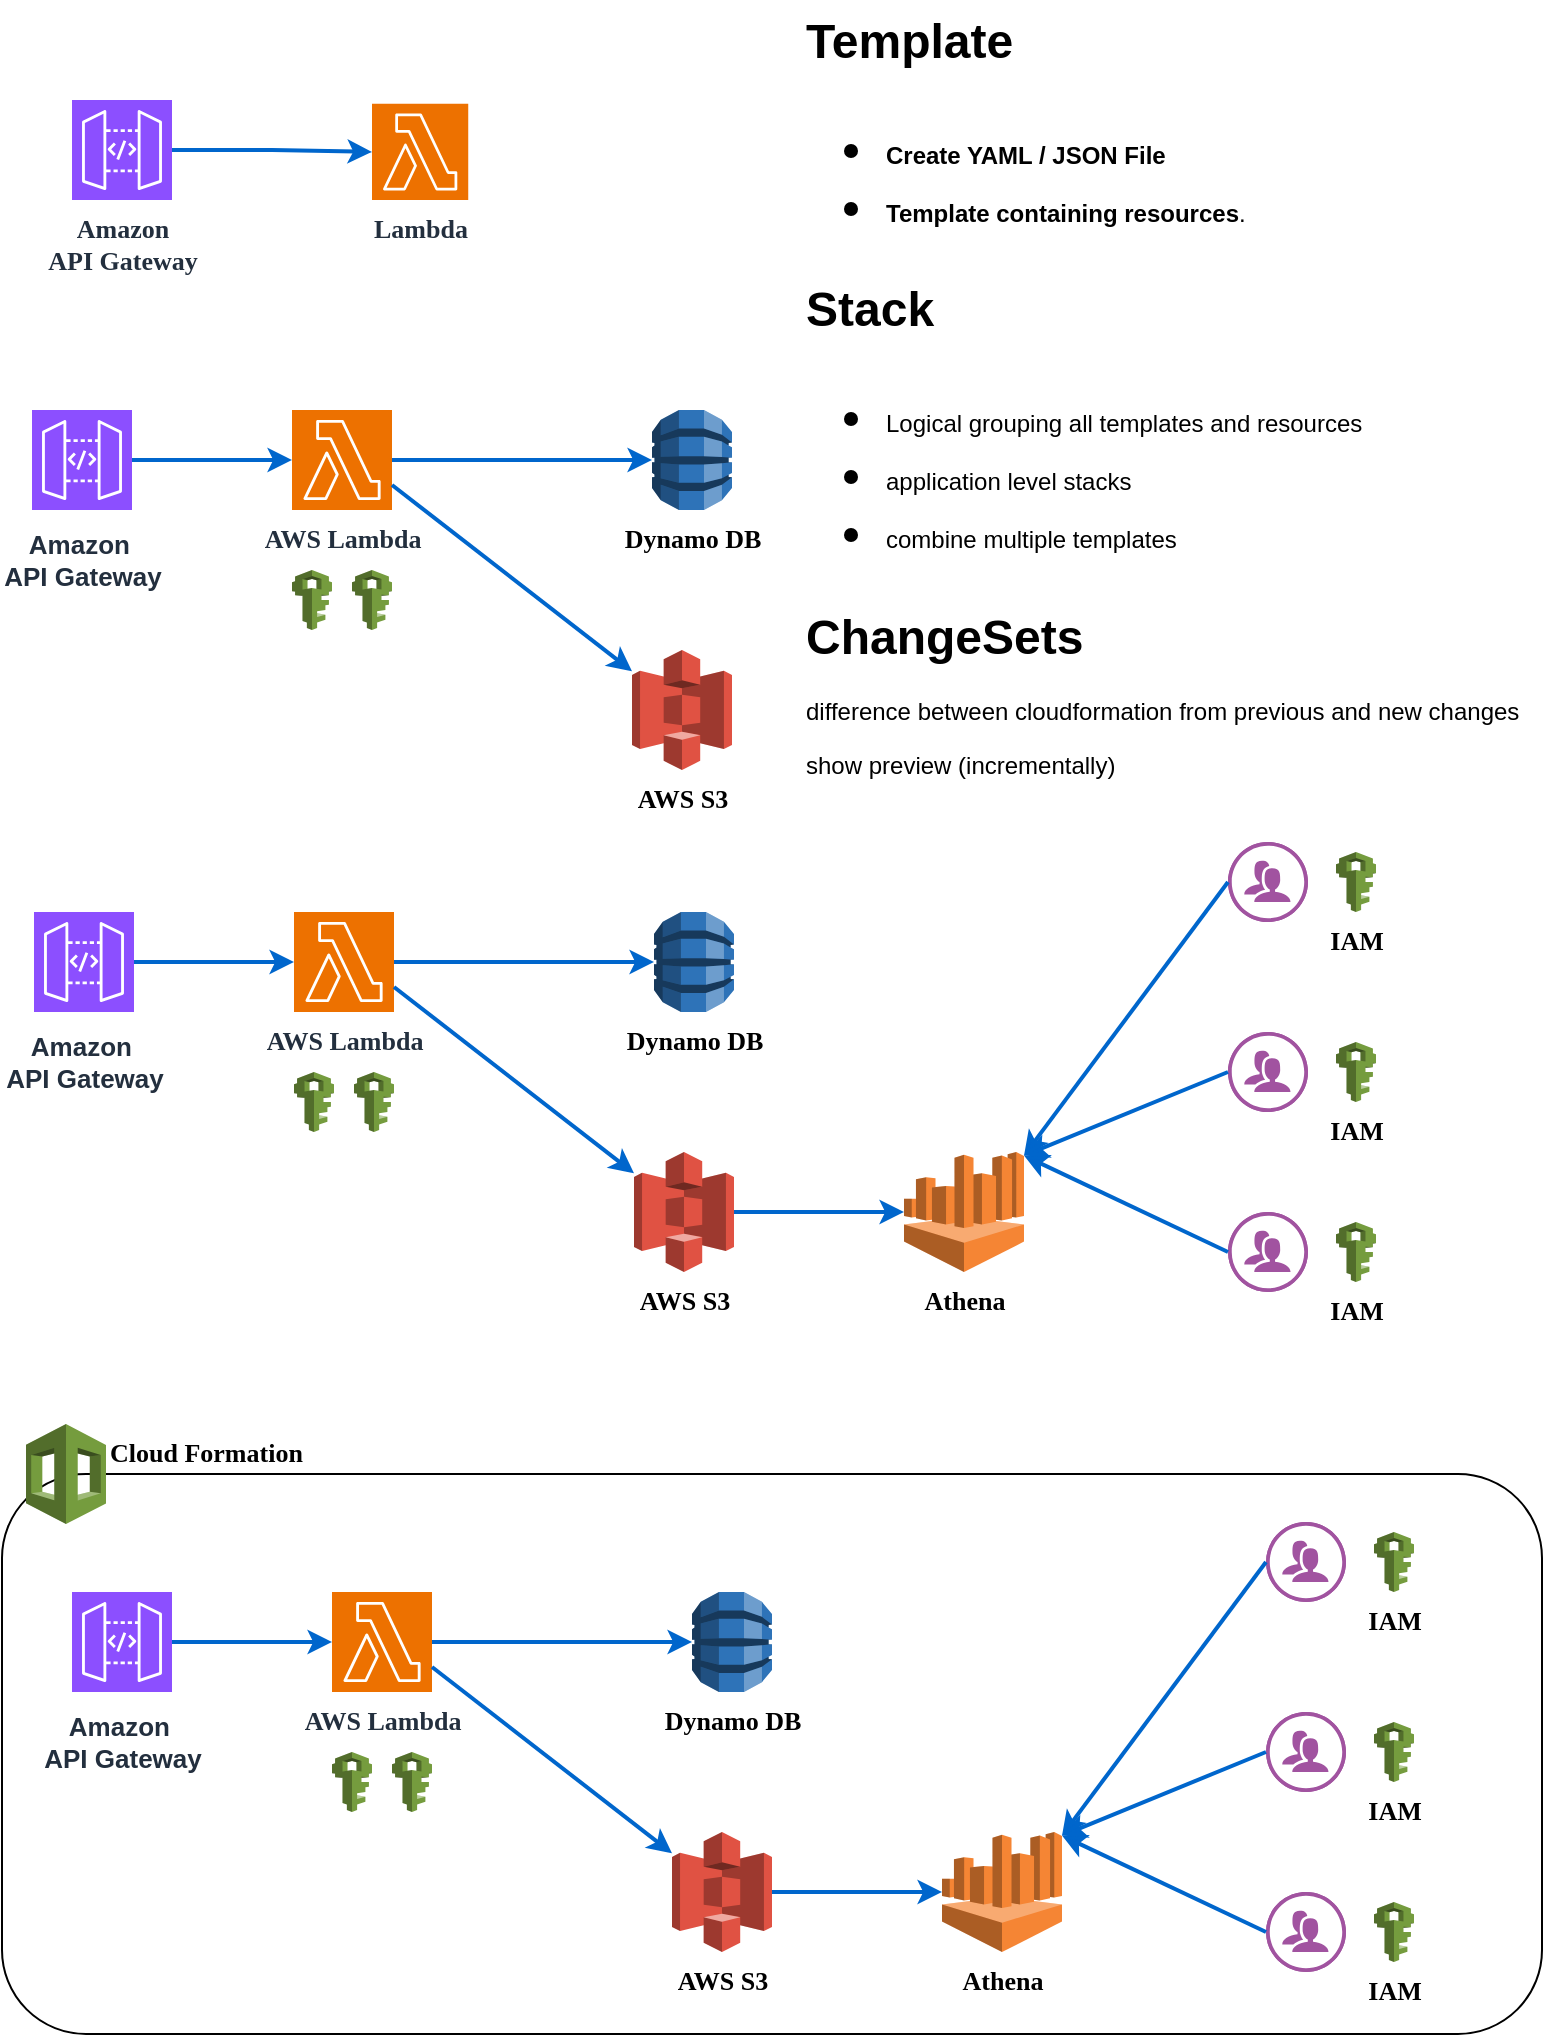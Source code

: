 <mxfile version="26.0.16">
  <diagram name="AWS - Cloud Fomrmation" id="aZEKCqolhBAyi9wqwAzr">
    <mxGraphModel dx="1308" dy="858" grid="1" gridSize="10" guides="1" tooltips="1" connect="1" arrows="1" fold="1" page="1" pageScale="1" pageWidth="850" pageHeight="1100" math="0" shadow="0">
      <root>
        <mxCell id="0" />
        <mxCell id="1" parent="0" />
        <mxCell id="V_hFDK-3DVVq3nH4Hdd5-1" value="Amazon&lt;div&gt;API Gateway&lt;/div&gt;" style="sketch=0;points=[[0,0,0],[0.25,0,0],[0.5,0,0],[0.75,0,0],[1,0,0],[0,1,0],[0.25,1,0],[0.5,1,0],[0.75,1,0],[1,1,0],[0,0.25,0],[0,0.5,0],[0,0.75,0],[1,0.25,0],[1,0.5,0],[1,0.75,0]];outlineConnect=0;fontColor=#232F3E;fillColor=#8C4FFF;strokeColor=#ffffff;dashed=0;verticalLabelPosition=bottom;verticalAlign=top;align=center;html=1;fontSize=13;fontStyle=1;aspect=fixed;shape=mxgraph.aws4.resourceIcon;resIcon=mxgraph.aws4.api_gateway;fontFamily=Verdana;" vertex="1" parent="1">
          <mxGeometry x="75" y="70" width="50" height="50" as="geometry" />
        </mxCell>
        <mxCell id="V_hFDK-3DVVq3nH4Hdd5-2" value="Lambda" style="sketch=0;points=[[0,0,0],[0.25,0,0],[0.5,0,0],[0.75,0,0],[1,0,0],[0,1,0],[0.25,1,0],[0.5,1,0],[0.75,1,0],[1,1,0],[0,0.25,0],[0,0.5,0],[0,0.75,0],[1,0.25,0],[1,0.5,0],[1,0.75,0]];outlineConnect=0;fontColor=#232F3E;fillColor=#ED7100;strokeColor=#ffffff;dashed=0;verticalLabelPosition=bottom;verticalAlign=top;align=center;html=1;fontSize=13;fontStyle=1;aspect=fixed;shape=mxgraph.aws4.resourceIcon;resIcon=mxgraph.aws4.lambda;fontFamily=Verdana;" vertex="1" parent="1">
          <mxGeometry x="225" y="71.88" width="48.12" height="48.12" as="geometry" />
        </mxCell>
        <mxCell id="V_hFDK-3DVVq3nH4Hdd5-3" style="edgeStyle=orthogonalEdgeStyle;rounded=0;orthogonalLoop=1;jettySize=auto;html=1;exitX=1;exitY=0.5;exitDx=0;exitDy=0;exitPerimeter=0;entryX=0;entryY=0.5;entryDx=0;entryDy=0;entryPerimeter=0;strokeColor=light-dark(#0066CC,#EDEDED);strokeWidth=2;" edge="1" parent="1" source="V_hFDK-3DVVq3nH4Hdd5-1" target="V_hFDK-3DVVq3nH4Hdd5-2">
          <mxGeometry relative="1" as="geometry" />
        </mxCell>
        <mxCell id="V_hFDK-3DVVq3nH4Hdd5-4" style="edgeStyle=orthogonalEdgeStyle;rounded=0;orthogonalLoop=1;jettySize=auto;html=1;exitX=1;exitY=0.5;exitDx=0;exitDy=0;exitPerimeter=0;fontColor=#FF8000;labelBackgroundColor=none;strokeColor=light-dark(#0066CC,#EDEDED);strokeWidth=2;" edge="1" parent="1" source="V_hFDK-3DVVq3nH4Hdd5-5" target="V_hFDK-3DVVq3nH4Hdd5-6">
          <mxGeometry relative="1" as="geometry" />
        </mxCell>
        <mxCell id="V_hFDK-3DVVq3nH4Hdd5-5" value="&lt;h4&gt;&lt;font style=&quot;font-size: 13px;&quot;&gt;Amazon&amp;nbsp;&lt;br&gt;&lt;span style=&quot;background-color: transparent; color: light-dark(rgb(35, 47, 62), rgb(189, 199, 212));&quot;&gt;&lt;font style=&quot;&quot;&gt;API Gateway&lt;/font&gt;&lt;/span&gt;&lt;/font&gt;&lt;/h4&gt;" style="sketch=0;points=[[0,0,0],[0.25,0,0],[0.5,0,0],[0.75,0,0],[1,0,0],[0,1,0],[0.25,1,0],[0.5,1,0],[0.75,1,0],[1,1,0],[0,0.25,0],[0,0.5,0],[0,0.75,0],[1,0.25,0],[1,0.5,0],[1,0.75,0]];outlineConnect=0;fontColor=#232F3E;fillColor=#8C4FFF;strokeColor=#ffffff;dashed=0;verticalLabelPosition=bottom;verticalAlign=middle;align=center;html=1;fontSize=12;fontStyle=0;aspect=fixed;shape=mxgraph.aws4.resourceIcon;resIcon=mxgraph.aws4.api_gateway;" vertex="1" parent="1">
          <mxGeometry x="56" y="476" width="50" height="50" as="geometry" />
        </mxCell>
        <mxCell id="V_hFDK-3DVVq3nH4Hdd5-6" value="AWS Lambda" style="sketch=0;points=[[0,0,0],[0.25,0,0],[0.5,0,0],[0.75,0,0],[1,0,0],[0,1,0],[0.25,1,0],[0.5,1,0],[0.75,1,0],[1,1,0],[0,0.25,0],[0,0.5,0],[0,0.75,0],[1,0.25,0],[1,0.5,0],[1,0.75,0]];outlineConnect=0;fontColor=#232F3E;fillColor=#ED7100;strokeColor=#ffffff;dashed=0;verticalLabelPosition=bottom;verticalAlign=top;align=center;html=1;fontSize=13;fontStyle=1;aspect=fixed;shape=mxgraph.aws4.resourceIcon;resIcon=mxgraph.aws4.lambda;fontFamily=Verdana;" vertex="1" parent="1">
          <mxGeometry x="186" y="476" width="50" height="50" as="geometry" />
        </mxCell>
        <mxCell id="V_hFDK-3DVVq3nH4Hdd5-7" value="Dynamo DB" style="outlineConnect=0;dashed=0;verticalLabelPosition=bottom;verticalAlign=top;align=center;html=1;shape=mxgraph.aws3.dynamo_db;fillColor=#2E73B8;gradientColor=none;fontSize=13;fontFamily=Verdana;fontStyle=1" vertex="1" parent="1">
          <mxGeometry x="366" y="476" width="40" height="50" as="geometry" />
        </mxCell>
        <mxCell id="V_hFDK-3DVVq3nH4Hdd5-8" style="edgeStyle=orthogonalEdgeStyle;rounded=0;orthogonalLoop=1;jettySize=auto;html=1;exitX=1;exitY=0.5;exitDx=0;exitDy=0;exitPerimeter=0;strokeColor=light-dark(#0066CC,#EDEDED);strokeWidth=2;" edge="1" parent="1" source="V_hFDK-3DVVq3nH4Hdd5-9" target="V_hFDK-3DVVq3nH4Hdd5-12">
          <mxGeometry relative="1" as="geometry" />
        </mxCell>
        <mxCell id="V_hFDK-3DVVq3nH4Hdd5-9" value="AWS S3" style="outlineConnect=0;dashed=0;verticalLabelPosition=bottom;verticalAlign=top;align=center;html=1;shape=mxgraph.aws3.s3;fillColor=#E05243;gradientColor=none;fontSize=13;fontFamily=Verdana;fontStyle=1" vertex="1" parent="1">
          <mxGeometry x="356" y="596" width="50" height="60" as="geometry" />
        </mxCell>
        <mxCell id="V_hFDK-3DVVq3nH4Hdd5-10" style="edgeStyle=orthogonalEdgeStyle;rounded=0;orthogonalLoop=1;jettySize=auto;html=1;exitX=1;exitY=0.5;exitDx=0;exitDy=0;exitPerimeter=0;entryX=0;entryY=0.5;entryDx=0;entryDy=0;entryPerimeter=0;fontColor=#0066CC;strokeColor=light-dark(#0066CC,#EDEDED);strokeWidth=2;" edge="1" parent="1" source="V_hFDK-3DVVq3nH4Hdd5-6" target="V_hFDK-3DVVq3nH4Hdd5-7">
          <mxGeometry relative="1" as="geometry" />
        </mxCell>
        <mxCell id="V_hFDK-3DVVq3nH4Hdd5-11" value="" style="endArrow=classic;html=1;rounded=0;exitX=1;exitY=0.75;exitDx=0;exitDy=0;exitPerimeter=0;fontColor=#0066CC;strokeColor=light-dark(#0066CC,#EDEDED);strokeWidth=2;" edge="1" parent="1" source="V_hFDK-3DVVq3nH4Hdd5-6" target="V_hFDK-3DVVq3nH4Hdd5-9">
          <mxGeometry width="50" height="50" relative="1" as="geometry">
            <mxPoint x="366" y="856" as="sourcePoint" />
            <mxPoint x="416" y="806" as="targetPoint" />
          </mxGeometry>
        </mxCell>
        <mxCell id="V_hFDK-3DVVq3nH4Hdd5-12" value="Athena" style="outlineConnect=0;dashed=0;verticalLabelPosition=bottom;verticalAlign=top;align=center;html=1;shape=mxgraph.aws3.athena;fillColor=#F58534;gradientColor=none;fontFamily=Verdana;fontSize=13;fontStyle=1" vertex="1" parent="1">
          <mxGeometry x="491" y="596" width="60" height="60" as="geometry" />
        </mxCell>
        <mxCell id="V_hFDK-3DVVq3nH4Hdd5-13" value="IAM" style="outlineConnect=0;dashed=0;verticalLabelPosition=bottom;verticalAlign=top;align=center;html=1;shape=mxgraph.aws3.iam;fillColor=#759C3E;gradientColor=none;fontFamily=Verdana;fontSize=13;fontStyle=1" vertex="1" parent="1">
          <mxGeometry x="707" y="446" width="20" height="30" as="geometry" />
        </mxCell>
        <mxCell id="V_hFDK-3DVVq3nH4Hdd5-14" value="" style="verticalLabelPosition=bottom;sketch=0;html=1;fillColor=#A153A0;strokeColor=#ffffff;verticalAlign=top;align=center;points=[[0,0.5,0],[0.125,0.25,0],[0.25,0,0],[0.5,0,0],[0.75,0,0],[0.875,0.25,0],[1,0.5,0],[0.875,0.75,0],[0.75,1,0],[0.5,1,0],[0.125,0.75,0]];pointerEvents=1;shape=mxgraph.cisco_safe.compositeIcon;bgIcon=ellipse;resIcon=mxgraph.cisco_safe.design.users;" vertex="1" parent="1">
          <mxGeometry x="653" y="441" width="40" height="40" as="geometry" />
        </mxCell>
        <mxCell id="V_hFDK-3DVVq3nH4Hdd5-15" value="IAM" style="outlineConnect=0;dashed=0;verticalLabelPosition=bottom;verticalAlign=top;align=center;html=1;shape=mxgraph.aws3.iam;fillColor=#759C3E;gradientColor=none;fontFamily=Verdana;fontSize=13;fontStyle=1" vertex="1" parent="1">
          <mxGeometry x="707" y="541" width="20" height="30" as="geometry" />
        </mxCell>
        <mxCell id="V_hFDK-3DVVq3nH4Hdd5-16" value="" style="verticalLabelPosition=bottom;sketch=0;html=1;fillColor=#A153A0;strokeColor=#ffffff;verticalAlign=top;align=center;points=[[0,0.5,0],[0.125,0.25,0],[0.25,0,0],[0.5,0,0],[0.75,0,0],[0.875,0.25,0],[1,0.5,0],[0.875,0.75,0],[0.75,1,0],[0.5,1,0],[0.125,0.75,0]];pointerEvents=1;shape=mxgraph.cisco_safe.compositeIcon;bgIcon=ellipse;resIcon=mxgraph.cisco_safe.design.users;" vertex="1" parent="1">
          <mxGeometry x="653" y="536" width="40" height="40" as="geometry" />
        </mxCell>
        <mxCell id="V_hFDK-3DVVq3nH4Hdd5-17" value="IAM" style="outlineConnect=0;dashed=0;verticalLabelPosition=bottom;verticalAlign=top;align=center;html=1;shape=mxgraph.aws3.iam;fillColor=#759C3E;gradientColor=none;fontFamily=Verdana;fontSize=13;fontStyle=1" vertex="1" parent="1">
          <mxGeometry x="707" y="631" width="20" height="30" as="geometry" />
        </mxCell>
        <mxCell id="V_hFDK-3DVVq3nH4Hdd5-18" value="" style="verticalLabelPosition=bottom;sketch=0;html=1;fillColor=#A153A0;strokeColor=#ffffff;verticalAlign=top;align=center;points=[[0,0.5,0],[0.125,0.25,0],[0.25,0,0],[0.5,0,0],[0.75,0,0],[0.875,0.25,0],[1,0.5,0],[0.875,0.75,0],[0.75,1,0],[0.5,1,0],[0.125,0.75,0]];pointerEvents=1;shape=mxgraph.cisco_safe.compositeIcon;bgIcon=ellipse;resIcon=mxgraph.cisco_safe.design.users;" vertex="1" parent="1">
          <mxGeometry x="653" y="626" width="40" height="40" as="geometry" />
        </mxCell>
        <mxCell id="V_hFDK-3DVVq3nH4Hdd5-19" value="" style="endArrow=classic;html=1;rounded=0;exitX=0;exitY=0.5;exitDx=0;exitDy=0;exitPerimeter=0;fontColor=#0066CC;strokeColor=light-dark(#0066CC,#EDEDED);strokeWidth=2;entryX=1;entryY=0.03;entryDx=0;entryDy=0;entryPerimeter=0;" edge="1" parent="1" source="V_hFDK-3DVVq3nH4Hdd5-18" target="V_hFDK-3DVVq3nH4Hdd5-12">
          <mxGeometry width="50" height="50" relative="1" as="geometry">
            <mxPoint x="246" y="524" as="sourcePoint" />
            <mxPoint x="366" y="617" as="targetPoint" />
          </mxGeometry>
        </mxCell>
        <mxCell id="V_hFDK-3DVVq3nH4Hdd5-20" value="" style="endArrow=classic;html=1;rounded=0;exitX=0;exitY=0.5;exitDx=0;exitDy=0;exitPerimeter=0;fontColor=#0066CC;strokeColor=light-dark(#0066CC,#EDEDED);strokeWidth=2;entryX=1;entryY=0.03;entryDx=0;entryDy=0;entryPerimeter=0;" edge="1" parent="1" source="V_hFDK-3DVVq3nH4Hdd5-16" target="V_hFDK-3DVVq3nH4Hdd5-12">
          <mxGeometry width="50" height="50" relative="1" as="geometry">
            <mxPoint x="691" y="656" as="sourcePoint" />
            <mxPoint x="561" y="636" as="targetPoint" />
          </mxGeometry>
        </mxCell>
        <mxCell id="V_hFDK-3DVVq3nH4Hdd5-21" value="" style="endArrow=classic;html=1;rounded=0;exitX=0;exitY=0.5;exitDx=0;exitDy=0;exitPerimeter=0;fontColor=#0066CC;strokeColor=light-dark(#0066CC,#EDEDED);strokeWidth=2;entryX=1;entryY=0.03;entryDx=0;entryDy=0;entryPerimeter=0;" edge="1" parent="1" source="V_hFDK-3DVVq3nH4Hdd5-14" target="V_hFDK-3DVVq3nH4Hdd5-12">
          <mxGeometry width="50" height="50" relative="1" as="geometry">
            <mxPoint x="701" y="666" as="sourcePoint" />
            <mxPoint x="571" y="646" as="targetPoint" />
          </mxGeometry>
        </mxCell>
        <mxCell id="V_hFDK-3DVVq3nH4Hdd5-22" value="" style="outlineConnect=0;dashed=0;verticalLabelPosition=bottom;verticalAlign=top;align=center;html=1;shape=mxgraph.aws3.iam;fillColor=#759C3E;gradientColor=none;fontFamily=Verdana;fontSize=13;fontStyle=1" vertex="1" parent="1">
          <mxGeometry x="186" y="556" width="20" height="30" as="geometry" />
        </mxCell>
        <mxCell id="V_hFDK-3DVVq3nH4Hdd5-24" value="" style="rounded=1;whiteSpace=wrap;html=1;" vertex="1" parent="1">
          <mxGeometry x="40" y="757" width="770" height="280" as="geometry" />
        </mxCell>
        <mxCell id="V_hFDK-3DVVq3nH4Hdd5-23" value="" style="outlineConnect=0;dashed=0;verticalLabelPosition=bottom;verticalAlign=top;align=center;html=1;shape=mxgraph.aws3.iam;fillColor=#759C3E;gradientColor=none;fontFamily=Verdana;fontSize=13;fontStyle=1" vertex="1" parent="1">
          <mxGeometry x="216" y="556" width="20" height="30" as="geometry" />
        </mxCell>
        <mxCell id="V_hFDK-3DVVq3nH4Hdd5-25" value="Cloud Formation" style="outlineConnect=0;dashed=0;verticalLabelPosition=middle;verticalAlign=top;align=left;html=1;shape=mxgraph.aws3.cloudformation;fillColor=#759C3E;gradientColor=none;labelPosition=right;fontFamily=Verdana;fontStyle=1;fontSize=13;" vertex="1" parent="1">
          <mxGeometry x="52" y="732" width="40" height="50" as="geometry" />
        </mxCell>
        <mxCell id="V_hFDK-3DVVq3nH4Hdd5-26" style="edgeStyle=orthogonalEdgeStyle;rounded=0;orthogonalLoop=1;jettySize=auto;html=1;exitX=1;exitY=0.5;exitDx=0;exitDy=0;exitPerimeter=0;fontColor=#FF8000;labelBackgroundColor=none;strokeColor=light-dark(#0066CC,#EDEDED);strokeWidth=2;" edge="1" parent="1" source="V_hFDK-3DVVq3nH4Hdd5-27" target="V_hFDK-3DVVq3nH4Hdd5-28">
          <mxGeometry relative="1" as="geometry" />
        </mxCell>
        <mxCell id="V_hFDK-3DVVq3nH4Hdd5-27" value="&lt;h4&gt;&lt;font style=&quot;font-size: 13px;&quot;&gt;Amazon&amp;nbsp;&lt;br&gt;&lt;span style=&quot;background-color: transparent; color: light-dark(rgb(35, 47, 62), rgb(189, 199, 212));&quot;&gt;&lt;font style=&quot;&quot;&gt;API Gateway&lt;/font&gt;&lt;/span&gt;&lt;/font&gt;&lt;/h4&gt;" style="sketch=0;points=[[0,0,0],[0.25,0,0],[0.5,0,0],[0.75,0,0],[1,0,0],[0,1,0],[0.25,1,0],[0.5,1,0],[0.75,1,0],[1,1,0],[0,0.25,0],[0,0.5,0],[0,0.75,0],[1,0.25,0],[1,0.5,0],[1,0.75,0]];outlineConnect=0;fontColor=#232F3E;fillColor=#8C4FFF;strokeColor=#ffffff;dashed=0;verticalLabelPosition=bottom;verticalAlign=middle;align=center;html=1;fontSize=12;fontStyle=0;aspect=fixed;shape=mxgraph.aws4.resourceIcon;resIcon=mxgraph.aws4.api_gateway;" vertex="1" parent="1">
          <mxGeometry x="75" y="816" width="50" height="50" as="geometry" />
        </mxCell>
        <mxCell id="V_hFDK-3DVVq3nH4Hdd5-28" value="AWS Lambda" style="sketch=0;points=[[0,0,0],[0.25,0,0],[0.5,0,0],[0.75,0,0],[1,0,0],[0,1,0],[0.25,1,0],[0.5,1,0],[0.75,1,0],[1,1,0],[0,0.25,0],[0,0.5,0],[0,0.75,0],[1,0.25,0],[1,0.5,0],[1,0.75,0]];outlineConnect=0;fontColor=#232F3E;fillColor=#ED7100;strokeColor=#ffffff;dashed=0;verticalLabelPosition=bottom;verticalAlign=top;align=center;html=1;fontSize=13;fontStyle=1;aspect=fixed;shape=mxgraph.aws4.resourceIcon;resIcon=mxgraph.aws4.lambda;fontFamily=Verdana;" vertex="1" parent="1">
          <mxGeometry x="205" y="816" width="50" height="50" as="geometry" />
        </mxCell>
        <mxCell id="V_hFDK-3DVVq3nH4Hdd5-29" value="Dynamo DB" style="outlineConnect=0;dashed=0;verticalLabelPosition=bottom;verticalAlign=top;align=center;html=1;shape=mxgraph.aws3.dynamo_db;fillColor=#2E73B8;gradientColor=none;fontSize=13;fontFamily=Verdana;fontStyle=1" vertex="1" parent="1">
          <mxGeometry x="385" y="816" width="40" height="50" as="geometry" />
        </mxCell>
        <mxCell id="V_hFDK-3DVVq3nH4Hdd5-30" style="edgeStyle=orthogonalEdgeStyle;rounded=0;orthogonalLoop=1;jettySize=auto;html=1;exitX=1;exitY=0.5;exitDx=0;exitDy=0;exitPerimeter=0;strokeColor=light-dark(#0066CC,#EDEDED);strokeWidth=2;" edge="1" parent="1" source="V_hFDK-3DVVq3nH4Hdd5-31" target="V_hFDK-3DVVq3nH4Hdd5-34">
          <mxGeometry relative="1" as="geometry" />
        </mxCell>
        <mxCell id="V_hFDK-3DVVq3nH4Hdd5-31" value="AWS S3" style="outlineConnect=0;dashed=0;verticalLabelPosition=bottom;verticalAlign=top;align=center;html=1;shape=mxgraph.aws3.s3;fillColor=#E05243;gradientColor=none;fontSize=13;fontFamily=Verdana;fontStyle=1" vertex="1" parent="1">
          <mxGeometry x="375" y="936" width="50" height="60" as="geometry" />
        </mxCell>
        <mxCell id="V_hFDK-3DVVq3nH4Hdd5-32" style="edgeStyle=orthogonalEdgeStyle;rounded=0;orthogonalLoop=1;jettySize=auto;html=1;exitX=1;exitY=0.5;exitDx=0;exitDy=0;exitPerimeter=0;entryX=0;entryY=0.5;entryDx=0;entryDy=0;entryPerimeter=0;fontColor=#0066CC;strokeColor=light-dark(#0066CC,#EDEDED);strokeWidth=2;" edge="1" parent="1" source="V_hFDK-3DVVq3nH4Hdd5-28" target="V_hFDK-3DVVq3nH4Hdd5-29">
          <mxGeometry relative="1" as="geometry" />
        </mxCell>
        <mxCell id="V_hFDK-3DVVq3nH4Hdd5-33" value="" style="endArrow=classic;html=1;rounded=0;exitX=1;exitY=0.75;exitDx=0;exitDy=0;exitPerimeter=0;fontColor=#0066CC;strokeColor=light-dark(#0066CC,#EDEDED);strokeWidth=2;" edge="1" parent="1" source="V_hFDK-3DVVq3nH4Hdd5-28" target="V_hFDK-3DVVq3nH4Hdd5-31">
          <mxGeometry width="50" height="50" relative="1" as="geometry">
            <mxPoint x="385" y="1196" as="sourcePoint" />
            <mxPoint x="435" y="1146" as="targetPoint" />
          </mxGeometry>
        </mxCell>
        <mxCell id="V_hFDK-3DVVq3nH4Hdd5-34" value="Athena" style="outlineConnect=0;dashed=0;verticalLabelPosition=bottom;verticalAlign=top;align=center;html=1;shape=mxgraph.aws3.athena;fillColor=#F58534;gradientColor=none;fontFamily=Verdana;fontSize=13;fontStyle=1" vertex="1" parent="1">
          <mxGeometry x="510" y="936" width="60" height="60" as="geometry" />
        </mxCell>
        <mxCell id="V_hFDK-3DVVq3nH4Hdd5-35" value="IAM" style="outlineConnect=0;dashed=0;verticalLabelPosition=bottom;verticalAlign=top;align=center;html=1;shape=mxgraph.aws3.iam;fillColor=#759C3E;gradientColor=none;fontFamily=Verdana;fontSize=13;fontStyle=1" vertex="1" parent="1">
          <mxGeometry x="726" y="786" width="20" height="30" as="geometry" />
        </mxCell>
        <mxCell id="V_hFDK-3DVVq3nH4Hdd5-36" value="" style="verticalLabelPosition=bottom;sketch=0;html=1;fillColor=#A153A0;strokeColor=#ffffff;verticalAlign=top;align=center;points=[[0,0.5,0],[0.125,0.25,0],[0.25,0,0],[0.5,0,0],[0.75,0,0],[0.875,0.25,0],[1,0.5,0],[0.875,0.75,0],[0.75,1,0],[0.5,1,0],[0.125,0.75,0]];pointerEvents=1;shape=mxgraph.cisco_safe.compositeIcon;bgIcon=ellipse;resIcon=mxgraph.cisco_safe.design.users;" vertex="1" parent="1">
          <mxGeometry x="672" y="781" width="40" height="40" as="geometry" />
        </mxCell>
        <mxCell id="V_hFDK-3DVVq3nH4Hdd5-37" value="IAM" style="outlineConnect=0;dashed=0;verticalLabelPosition=bottom;verticalAlign=top;align=center;html=1;shape=mxgraph.aws3.iam;fillColor=#759C3E;gradientColor=none;fontFamily=Verdana;fontSize=13;fontStyle=1" vertex="1" parent="1">
          <mxGeometry x="726" y="881" width="20" height="30" as="geometry" />
        </mxCell>
        <mxCell id="V_hFDK-3DVVq3nH4Hdd5-38" value="" style="verticalLabelPosition=bottom;sketch=0;html=1;fillColor=#A153A0;strokeColor=#ffffff;verticalAlign=top;align=center;points=[[0,0.5,0],[0.125,0.25,0],[0.25,0,0],[0.5,0,0],[0.75,0,0],[0.875,0.25,0],[1,0.5,0],[0.875,0.75,0],[0.75,1,0],[0.5,1,0],[0.125,0.75,0]];pointerEvents=1;shape=mxgraph.cisco_safe.compositeIcon;bgIcon=ellipse;resIcon=mxgraph.cisco_safe.design.users;" vertex="1" parent="1">
          <mxGeometry x="672" y="876" width="40" height="40" as="geometry" />
        </mxCell>
        <mxCell id="V_hFDK-3DVVq3nH4Hdd5-39" value="IAM" style="outlineConnect=0;dashed=0;verticalLabelPosition=bottom;verticalAlign=top;align=center;html=1;shape=mxgraph.aws3.iam;fillColor=#759C3E;gradientColor=none;fontFamily=Verdana;fontSize=13;fontStyle=1" vertex="1" parent="1">
          <mxGeometry x="726" y="971" width="20" height="30" as="geometry" />
        </mxCell>
        <mxCell id="V_hFDK-3DVVq3nH4Hdd5-40" value="" style="verticalLabelPosition=bottom;sketch=0;html=1;fillColor=#A153A0;strokeColor=#ffffff;verticalAlign=top;align=center;points=[[0,0.5,0],[0.125,0.25,0],[0.25,0,0],[0.5,0,0],[0.75,0,0],[0.875,0.25,0],[1,0.5,0],[0.875,0.75,0],[0.75,1,0],[0.5,1,0],[0.125,0.75,0]];pointerEvents=1;shape=mxgraph.cisco_safe.compositeIcon;bgIcon=ellipse;resIcon=mxgraph.cisco_safe.design.users;" vertex="1" parent="1">
          <mxGeometry x="672" y="966" width="40" height="40" as="geometry" />
        </mxCell>
        <mxCell id="V_hFDK-3DVVq3nH4Hdd5-41" value="" style="endArrow=classic;html=1;rounded=0;exitX=0;exitY=0.5;exitDx=0;exitDy=0;exitPerimeter=0;fontColor=#0066CC;strokeColor=light-dark(#0066CC,#EDEDED);strokeWidth=2;entryX=1;entryY=0.03;entryDx=0;entryDy=0;entryPerimeter=0;" edge="1" parent="1" source="V_hFDK-3DVVq3nH4Hdd5-40" target="V_hFDK-3DVVq3nH4Hdd5-34">
          <mxGeometry width="50" height="50" relative="1" as="geometry">
            <mxPoint x="265" y="864" as="sourcePoint" />
            <mxPoint x="385" y="957" as="targetPoint" />
          </mxGeometry>
        </mxCell>
        <mxCell id="V_hFDK-3DVVq3nH4Hdd5-42" value="" style="endArrow=classic;html=1;rounded=0;exitX=0;exitY=0.5;exitDx=0;exitDy=0;exitPerimeter=0;fontColor=#0066CC;strokeColor=light-dark(#0066CC,#EDEDED);strokeWidth=2;entryX=1;entryY=0.03;entryDx=0;entryDy=0;entryPerimeter=0;" edge="1" parent="1" source="V_hFDK-3DVVq3nH4Hdd5-38" target="V_hFDK-3DVVq3nH4Hdd5-34">
          <mxGeometry width="50" height="50" relative="1" as="geometry">
            <mxPoint x="710" y="996" as="sourcePoint" />
            <mxPoint x="580" y="976" as="targetPoint" />
          </mxGeometry>
        </mxCell>
        <mxCell id="V_hFDK-3DVVq3nH4Hdd5-43" value="" style="endArrow=classic;html=1;rounded=0;exitX=0;exitY=0.5;exitDx=0;exitDy=0;exitPerimeter=0;fontColor=#0066CC;strokeColor=light-dark(#0066CC,#EDEDED);strokeWidth=2;entryX=1;entryY=0.03;entryDx=0;entryDy=0;entryPerimeter=0;" edge="1" parent="1" source="V_hFDK-3DVVq3nH4Hdd5-36" target="V_hFDK-3DVVq3nH4Hdd5-34">
          <mxGeometry width="50" height="50" relative="1" as="geometry">
            <mxPoint x="720" y="1006" as="sourcePoint" />
            <mxPoint x="590" y="986" as="targetPoint" />
          </mxGeometry>
        </mxCell>
        <mxCell id="V_hFDK-3DVVq3nH4Hdd5-44" value="" style="outlineConnect=0;dashed=0;verticalLabelPosition=bottom;verticalAlign=top;align=center;html=1;shape=mxgraph.aws3.iam;fillColor=#759C3E;gradientColor=none;fontFamily=Verdana;fontSize=13;fontStyle=1" vertex="1" parent="1">
          <mxGeometry x="205" y="896" width="20" height="30" as="geometry" />
        </mxCell>
        <mxCell id="V_hFDK-3DVVq3nH4Hdd5-45" value="" style="outlineConnect=0;dashed=0;verticalLabelPosition=bottom;verticalAlign=top;align=center;html=1;shape=mxgraph.aws3.iam;fillColor=#759C3E;gradientColor=none;fontFamily=Verdana;fontSize=13;fontStyle=1" vertex="1" parent="1">
          <mxGeometry x="235" y="896" width="20" height="30" as="geometry" />
        </mxCell>
        <mxCell id="V_hFDK-3DVVq3nH4Hdd5-46" style="edgeStyle=orthogonalEdgeStyle;rounded=0;orthogonalLoop=1;jettySize=auto;html=1;exitX=1;exitY=0.5;exitDx=0;exitDy=0;exitPerimeter=0;fontColor=#FF8000;labelBackgroundColor=none;strokeColor=light-dark(#0066CC,#EDEDED);strokeWidth=2;" edge="1" parent="1" source="V_hFDK-3DVVq3nH4Hdd5-47" target="V_hFDK-3DVVq3nH4Hdd5-48">
          <mxGeometry relative="1" as="geometry" />
        </mxCell>
        <mxCell id="V_hFDK-3DVVq3nH4Hdd5-47" value="&lt;h4&gt;&lt;font style=&quot;font-size: 13px;&quot;&gt;Amazon&amp;nbsp;&lt;br&gt;&lt;span style=&quot;background-color: transparent; color: light-dark(rgb(35, 47, 62), rgb(189, 199, 212));&quot;&gt;&lt;font style=&quot;&quot;&gt;API Gateway&lt;/font&gt;&lt;/span&gt;&lt;/font&gt;&lt;/h4&gt;" style="sketch=0;points=[[0,0,0],[0.25,0,0],[0.5,0,0],[0.75,0,0],[1,0,0],[0,1,0],[0.25,1,0],[0.5,1,0],[0.75,1,0],[1,1,0],[0,0.25,0],[0,0.5,0],[0,0.75,0],[1,0.25,0],[1,0.5,0],[1,0.75,0]];outlineConnect=0;fontColor=#232F3E;fillColor=#8C4FFF;strokeColor=#ffffff;dashed=0;verticalLabelPosition=bottom;verticalAlign=middle;align=center;html=1;fontSize=12;fontStyle=0;aspect=fixed;shape=mxgraph.aws4.resourceIcon;resIcon=mxgraph.aws4.api_gateway;" vertex="1" parent="1">
          <mxGeometry x="55" y="225" width="50" height="50" as="geometry" />
        </mxCell>
        <mxCell id="V_hFDK-3DVVq3nH4Hdd5-48" value="AWS Lambda" style="sketch=0;points=[[0,0,0],[0.25,0,0],[0.5,0,0],[0.75,0,0],[1,0,0],[0,1,0],[0.25,1,0],[0.5,1,0],[0.75,1,0],[1,1,0],[0,0.25,0],[0,0.5,0],[0,0.75,0],[1,0.25,0],[1,0.5,0],[1,0.75,0]];outlineConnect=0;fontColor=#232F3E;fillColor=#ED7100;strokeColor=#ffffff;dashed=0;verticalLabelPosition=bottom;verticalAlign=top;align=center;html=1;fontSize=13;fontStyle=1;aspect=fixed;shape=mxgraph.aws4.resourceIcon;resIcon=mxgraph.aws4.lambda;fontFamily=Verdana;" vertex="1" parent="1">
          <mxGeometry x="185" y="225" width="50" height="50" as="geometry" />
        </mxCell>
        <mxCell id="V_hFDK-3DVVq3nH4Hdd5-49" value="Dynamo DB" style="outlineConnect=0;dashed=0;verticalLabelPosition=bottom;verticalAlign=top;align=center;html=1;shape=mxgraph.aws3.dynamo_db;fillColor=#2E73B8;gradientColor=none;fontSize=13;fontFamily=Verdana;fontStyle=1" vertex="1" parent="1">
          <mxGeometry x="365" y="225" width="40" height="50" as="geometry" />
        </mxCell>
        <mxCell id="V_hFDK-3DVVq3nH4Hdd5-51" value="AWS S3" style="outlineConnect=0;dashed=0;verticalLabelPosition=bottom;verticalAlign=top;align=center;html=1;shape=mxgraph.aws3.s3;fillColor=#E05243;gradientColor=none;fontSize=13;fontFamily=Verdana;fontStyle=1" vertex="1" parent="1">
          <mxGeometry x="355" y="345" width="50" height="60" as="geometry" />
        </mxCell>
        <mxCell id="V_hFDK-3DVVq3nH4Hdd5-52" style="edgeStyle=orthogonalEdgeStyle;rounded=0;orthogonalLoop=1;jettySize=auto;html=1;exitX=1;exitY=0.5;exitDx=0;exitDy=0;exitPerimeter=0;entryX=0;entryY=0.5;entryDx=0;entryDy=0;entryPerimeter=0;fontColor=#0066CC;strokeColor=light-dark(#0066CC,#EDEDED);strokeWidth=2;" edge="1" parent="1" source="V_hFDK-3DVVq3nH4Hdd5-48" target="V_hFDK-3DVVq3nH4Hdd5-49">
          <mxGeometry relative="1" as="geometry" />
        </mxCell>
        <mxCell id="V_hFDK-3DVVq3nH4Hdd5-53" value="" style="endArrow=classic;html=1;rounded=0;exitX=1;exitY=0.75;exitDx=0;exitDy=0;exitPerimeter=0;fontColor=#0066CC;strokeColor=light-dark(#0066CC,#EDEDED);strokeWidth=2;" edge="1" parent="1" source="V_hFDK-3DVVq3nH4Hdd5-48" target="V_hFDK-3DVVq3nH4Hdd5-51">
          <mxGeometry width="50" height="50" relative="1" as="geometry">
            <mxPoint x="365" y="605" as="sourcePoint" />
            <mxPoint x="415" y="555" as="targetPoint" />
          </mxGeometry>
        </mxCell>
        <mxCell id="V_hFDK-3DVVq3nH4Hdd5-64" value="" style="outlineConnect=0;dashed=0;verticalLabelPosition=bottom;verticalAlign=top;align=center;html=1;shape=mxgraph.aws3.iam;fillColor=#759C3E;gradientColor=none;fontFamily=Verdana;fontSize=13;fontStyle=1" vertex="1" parent="1">
          <mxGeometry x="185" y="305" width="20" height="30" as="geometry" />
        </mxCell>
        <mxCell id="V_hFDK-3DVVq3nH4Hdd5-65" value="" style="outlineConnect=0;dashed=0;verticalLabelPosition=bottom;verticalAlign=top;align=center;html=1;shape=mxgraph.aws3.iam;fillColor=#759C3E;gradientColor=none;fontFamily=Verdana;fontSize=13;fontStyle=1" vertex="1" parent="1">
          <mxGeometry x="215" y="305" width="20" height="30" as="geometry" />
        </mxCell>
        <mxCell id="V_hFDK-3DVVq3nH4Hdd5-66" value="&lt;h1 style=&quot;margin-top: 0px;&quot;&gt;Template&lt;br&gt;&lt;ul&gt;&lt;li&gt;&lt;b style=&quot;background-color: transparent; color: light-dark(rgb(0, 0, 0), rgb(255, 255, 255)); font-size: 12px;&quot;&gt;Create YAML / JSON File&lt;/b&gt;&lt;/li&gt;&lt;li&gt;&lt;b style=&quot;background-color: transparent; color: light-dark(rgb(0, 0, 0), rgb(255, 255, 255)); font-size: 12px;&quot;&gt;Template containing resources&lt;/b&gt;&lt;span style=&quot;background-color: transparent; color: light-dark(rgb(0, 0, 0), rgb(255, 255, 255)); font-size: 12px; font-weight: 400;&quot;&gt;.&amp;nbsp;&lt;/span&gt;&lt;/li&gt;&lt;/ul&gt;&lt;/h1&gt;&lt;h1 style=&quot;margin-top: 0px;&quot;&gt;Stack&lt;br&gt;&lt;ul&gt;&lt;li&gt;&lt;span style=&quot;font-size: 12px; font-weight: 400;&quot;&gt;Logical grouping all templates and resources&lt;/span&gt;&lt;/li&gt;&lt;li&gt;&lt;span style=&quot;font-size: 12px; font-weight: 400;&quot;&gt;application level stacks&amp;nbsp;&lt;/span&gt;&lt;/li&gt;&lt;li&gt;&lt;span style=&quot;font-size: 12px; font-weight: 400;&quot;&gt;combine multiple templates&lt;/span&gt;&lt;/li&gt;&lt;/ul&gt;&lt;/h1&gt;&lt;h1 style=&quot;margin-top: 0px;&quot;&gt;ChangeSets&lt;/h1&gt;&lt;p&gt;difference between cloudformation from previous and new changes&lt;/p&gt;&lt;p&gt;show preview (incrementally)&lt;/p&gt;" style="text;html=1;whiteSpace=wrap;overflow=hidden;rounded=0;" vertex="1" parent="1">
          <mxGeometry x="440" y="20" width="370" height="410" as="geometry" />
        </mxCell>
      </root>
    </mxGraphModel>
  </diagram>
</mxfile>
